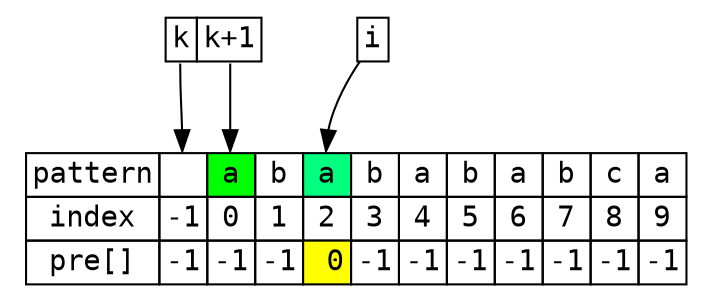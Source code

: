 digraph g {
    node [fontname="Monaco, Consolas",shape =plaintext,height=.1];
    node_s [label = <
    <TABLE BORDER="0" CELLBORDER="1" CELLSPACING="0">
    <TR>
    <TD PORT="f0">pattern</TD>
    <TD PORT="f1"> </TD>
    <TD PORT="f2" bgcolor="green">a</TD>
    <TD PORT="f3" >b</TD>
    <TD PORT="f4" bgcolor="SpringGreen">a</TD>  
    <TD PORT="f5">b</TD>
    <TD PORT="f6">a</TD>
    <TD PORT="f7">b</TD>
    <TD PORT="f8">a</TD>
    <TD PORT="f9">b</TD>
    <TD PORT="f10">c</TD>
    <TD PORT="f11">a</TD>
    </TR>
    <TR>
    <TD PORT="f20">index</TD>
    <TD PORT="f21">-1</TD>
    <TD PORT="f22">0</TD>
    <TD PORT="f23">1</TD>
    <TD PORT="f24">2</TD>  
    <TD PORT="f25">3</TD>
    <TD PORT="f26">4</TD>
    <TD PORT="f27">5</TD>
    <TD PORT="f28">6</TD>
    <TD PORT="f29">7</TD>
    <TD PORT="f30">8</TD>
    <TD PORT="f31">9</TD>
    </TR>
    <TR>
    <TD PORT="f40">pre[]</TD>
    <TD PORT="f41">-1</TD>
    <TD PORT="f42">-1</TD>
    <TD PORT="f43">-1</TD>
    <TD PORT="f44" bgcolor="yellow"> 0</TD>  
    <TD PORT="f45">-1</TD>
    <TD PORT="f46">-1</TD>
    <TD PORT="f47">-1</TD>
    <TD PORT="f48">-1</TD>
    <TD PORT="f49">-1</TD>
    <TD PORT="f50">-1</TD>
    <TD PORT="f51">-1</TD>
    </TR>       
    
    </TABLE>>];

    node_pk [label = <
    <TABLE BORDER="0" CELLBORDER="1" CELLSPACING="0">
    <TR>
    <TD PORT="f0">k</TD>
    <TD PORT="f1">k+1</TD>    
    </TR>
    </TABLE>>];


    node_pi [label = <
    <TABLE BORDER="0" CELLBORDER="1" CELLSPACING="0">
    <TR>
    <TD PORT="f0">i</TD>
    </TR>
    </TABLE>>];
    
    
    node_pk:f0 -> node_s:f1
    node_pk:f1 -> node_s:f2
    node_pi:f0 -> node_s:f4
}
